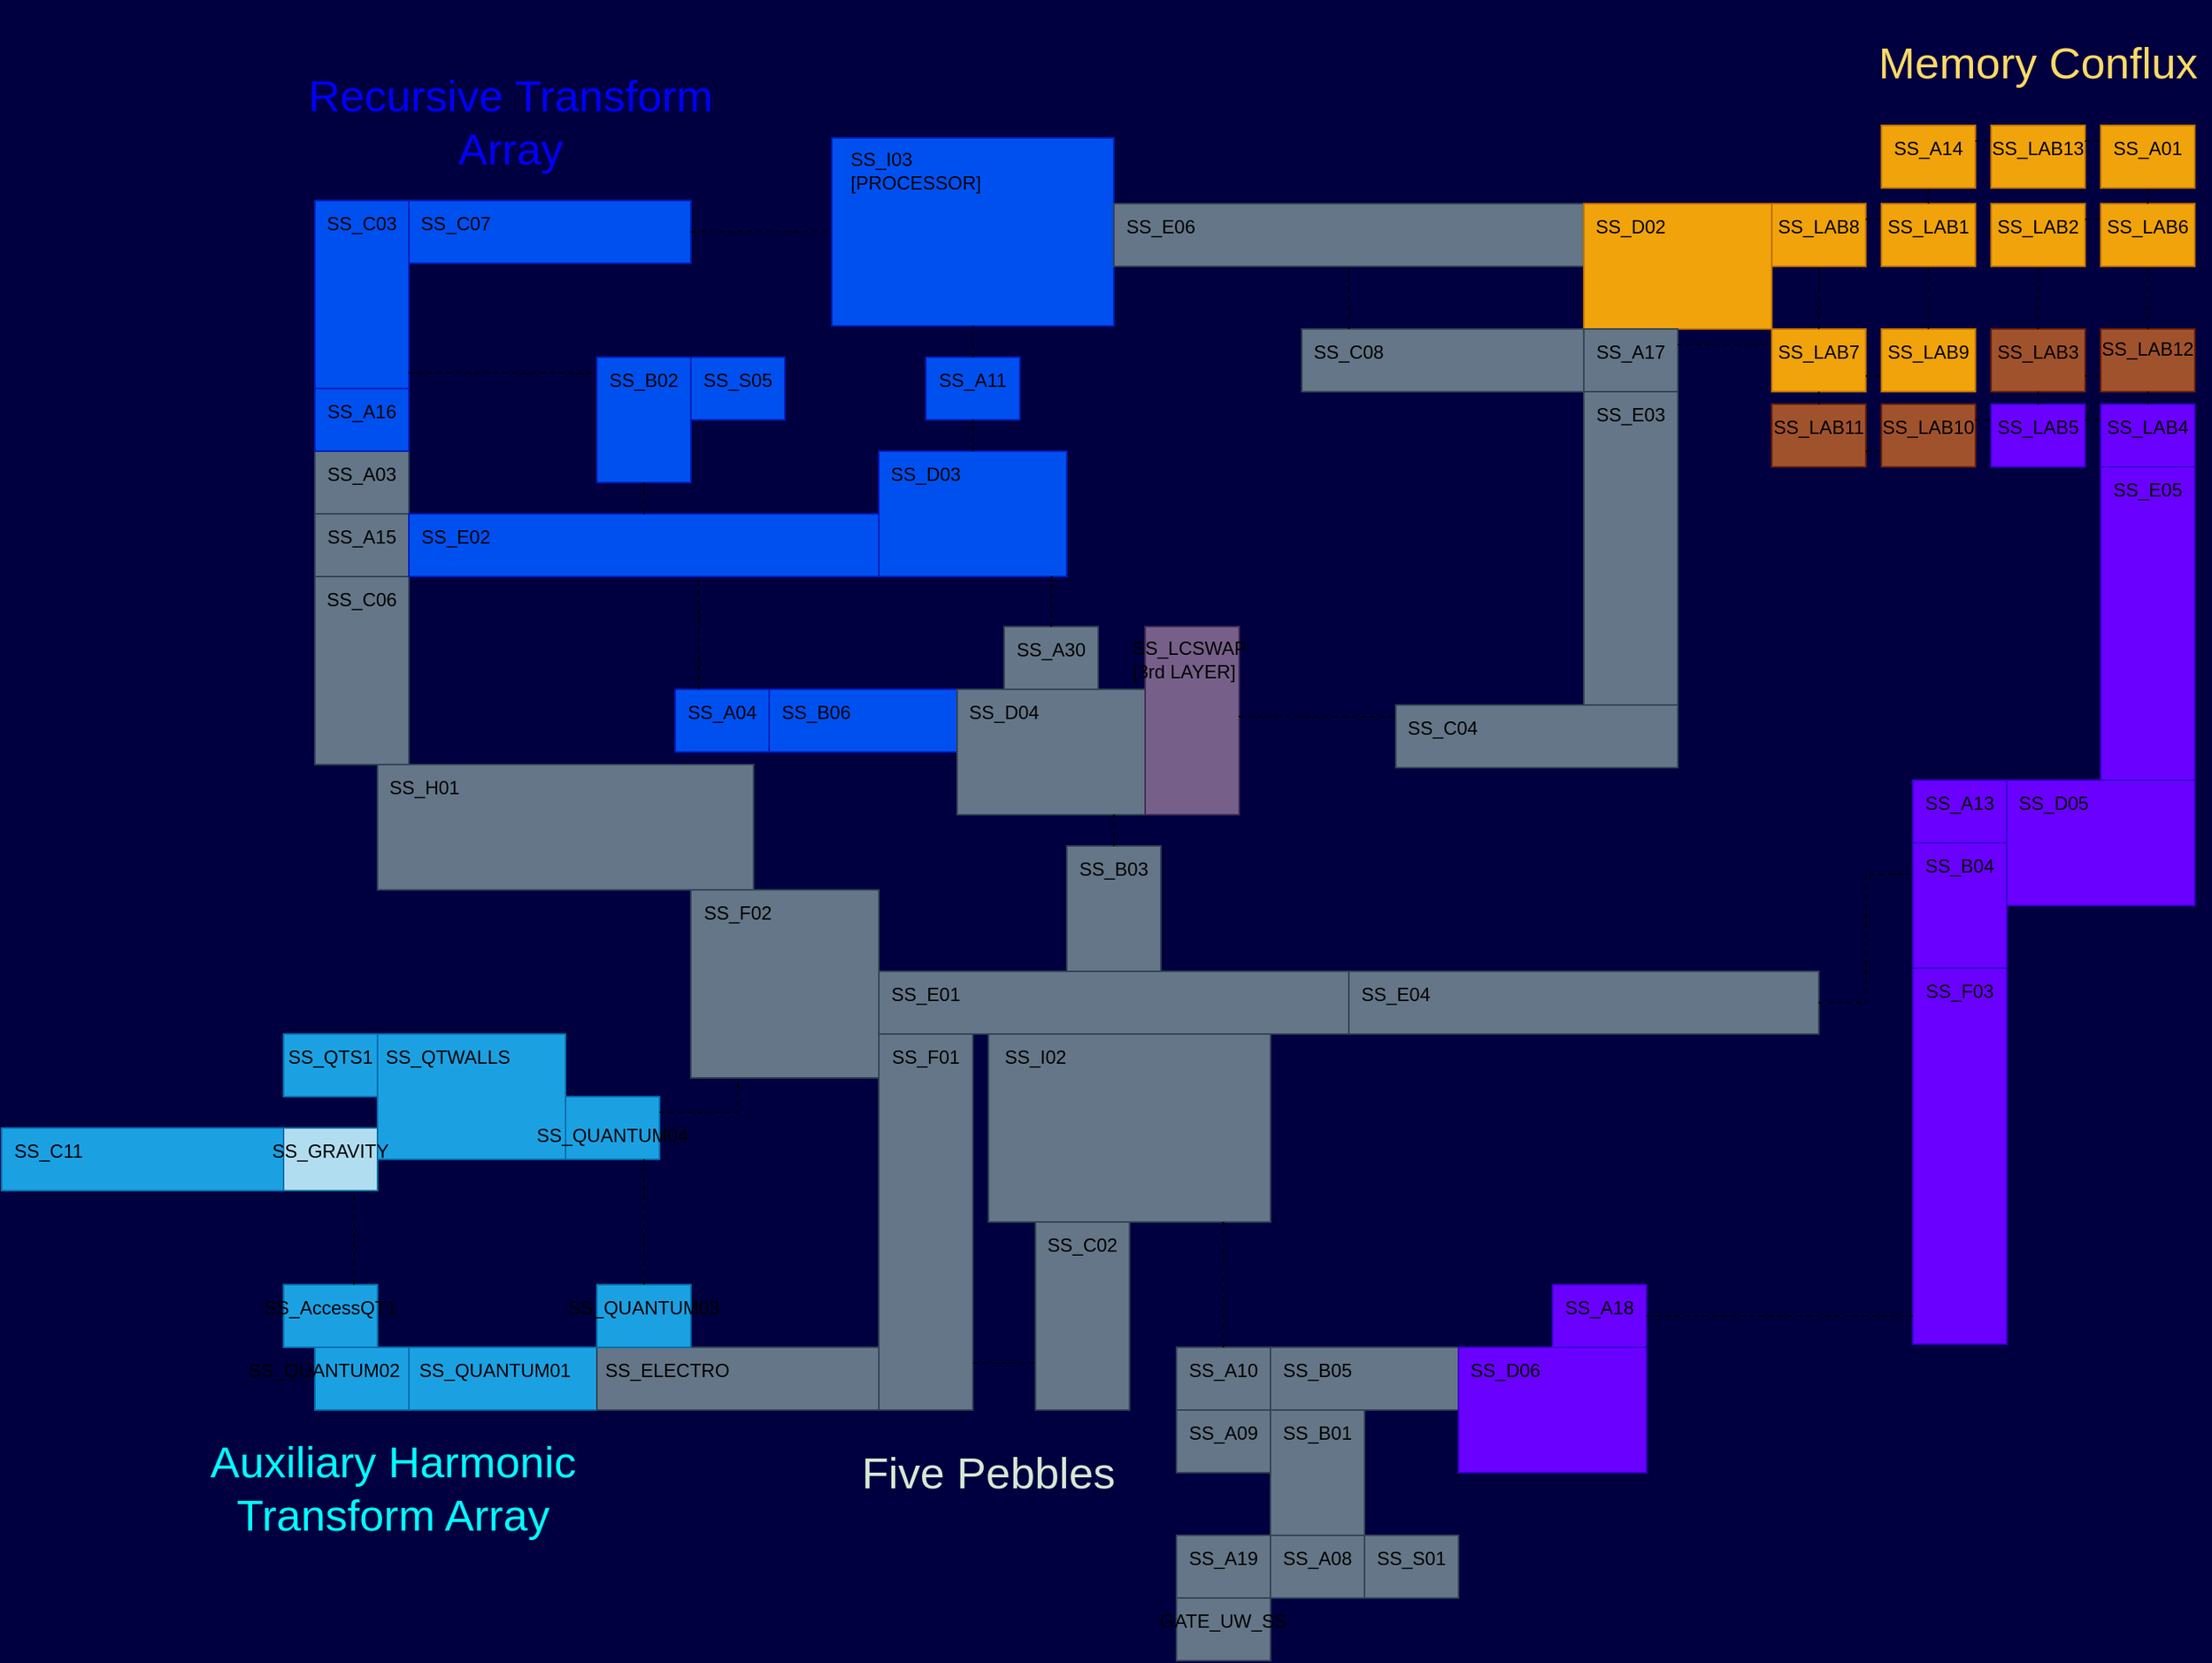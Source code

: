 <mxfile version="26.0.4">
  <diagram name="Страница — 1" id="3M3ESufeuRqmu4YOd5__">
    <mxGraphModel dx="314" dy="181" grid="1" gridSize="10" guides="1" tooltips="1" connect="1" arrows="1" fold="1" page="1" pageScale="1" pageWidth="2000" pageHeight="1600" background="light-dark(#000040,#4D4D4D)" math="0" shadow="0">
      <root>
        <mxCell id="0" />
        <mxCell id="1" parent="0" />
        <mxCell id="EV22Qf04kmHdscp03_Uk-1" value="" style="rounded=0;whiteSpace=wrap;html=1;fillColor=#b1ddf0;strokeColor=#10739e;shadow=0;glass=0;align=left;" parent="1" vertex="1">
          <mxGeometry x="280" y="880" width="60" height="40" as="geometry" />
        </mxCell>
        <mxCell id="EV22Qf04kmHdscp03_Uk-2" value="" style="rounded=0;whiteSpace=wrap;html=1;fillColor=#1ba1e2;strokeColor=#006EAF;align=center;labelPosition=center;verticalLabelPosition=middle;verticalAlign=middle;" parent="1" vertex="1">
          <mxGeometry x="280" y="980" width="60" height="40" as="geometry" />
        </mxCell>
        <mxCell id="EV22Qf04kmHdscp03_Uk-3" value="" style="rounded=0;whiteSpace=wrap;html=1;fillColor=#1ba1e2;fontColor=#ffffff;strokeColor=#006EAF;align=left;" parent="1" vertex="1">
          <mxGeometry x="300" y="1020" width="60" height="40" as="geometry" />
        </mxCell>
        <mxCell id="EV22Qf04kmHdscp03_Uk-4" value="" style="rounded=0;whiteSpace=wrap;html=1;fillColor=#1ba1e2;fontColor=#ffffff;strokeColor=#006EAF;" parent="1" vertex="1">
          <mxGeometry x="360" y="1020" width="120" height="40" as="geometry" />
        </mxCell>
        <mxCell id="EV22Qf04kmHdscp03_Uk-5" value="SS_QUANTUM01" style="text;html=1;align=center;verticalAlign=middle;whiteSpace=wrap;rounded=0;" parent="1" vertex="1">
          <mxGeometry x="360" y="1020" width="110" height="30" as="geometry" />
        </mxCell>
        <mxCell id="EV22Qf04kmHdscp03_Uk-6" value="SS_QUANTUM02" style="text;html=1;align=center;verticalAlign=middle;whiteSpace=wrap;rounded=0;" parent="1" vertex="1">
          <mxGeometry x="252" y="1020" width="108" height="30" as="geometry" />
        </mxCell>
        <mxCell id="EV22Qf04kmHdscp03_Uk-8" value="SS_AccessQT1" style="text;html=1;align=center;verticalAlign=middle;whiteSpace=wrap;rounded=0;" parent="1" vertex="1">
          <mxGeometry x="265" y="980" width="90" height="30" as="geometry" />
        </mxCell>
        <mxCell id="EV22Qf04kmHdscp03_Uk-12" value="" style="rounded=0;whiteSpace=wrap;html=1;fillColor=#647687;fontColor=#ffffff;strokeColor=#314354;" parent="1" vertex="1">
          <mxGeometry x="480" y="1020" width="180" height="40" as="geometry" />
        </mxCell>
        <mxCell id="EV22Qf04kmHdscp03_Uk-13" value="SS_ELECTRO" style="text;html=1;align=center;verticalAlign=middle;whiteSpace=wrap;rounded=0;" parent="1" vertex="1">
          <mxGeometry x="480" y="1020" width="90" height="30" as="geometry" />
        </mxCell>
        <mxCell id="EV22Qf04kmHdscp03_Uk-20" value="" style="rounded=0;whiteSpace=wrap;html=1;fillColor=#1ba1e2;fontColor=#ffffff;strokeColor=#006EAF;" parent="1" vertex="1">
          <mxGeometry x="480" y="980" width="60" height="40" as="geometry" />
        </mxCell>
        <mxCell id="EV22Qf04kmHdscp03_Uk-22" value="" style="rounded=0;whiteSpace=wrap;html=1;fillColor=#1ba1e2;fontColor=#ffffff;strokeColor=#006EAF;" parent="1" vertex="1">
          <mxGeometry x="460" y="860" width="60" height="40" as="geometry" />
        </mxCell>
        <mxCell id="EV22Qf04kmHdscp03_Uk-23" value="" style="endArrow=none;dashed=1;html=1;rounded=0;exitX=0.5;exitY=0;exitDx=0;exitDy=0;entryX=0.835;entryY=1.004;entryDx=0;entryDy=0;entryPerimeter=0;" parent="1" source="EV22Qf04kmHdscp03_Uk-20" target="EV22Qf04kmHdscp03_Uk-22" edge="1">
          <mxGeometry width="50" height="50" relative="1" as="geometry">
            <mxPoint x="479.8" y="960" as="sourcePoint" />
            <mxPoint x="480" y="910" as="targetPoint" />
          </mxGeometry>
        </mxCell>
        <mxCell id="EV22Qf04kmHdscp03_Uk-24" value="SS_QUANTUM03" style="text;html=1;align=center;verticalAlign=middle;whiteSpace=wrap;rounded=0;" parent="1" vertex="1">
          <mxGeometry x="460" y="980" width="100" height="30" as="geometry" />
        </mxCell>
        <mxCell id="EV22Qf04kmHdscp03_Uk-26" value="" style="rounded=0;whiteSpace=wrap;html=1;fillColor=#1ba1e2;fontColor=#ffffff;strokeColor=#006EAF;" parent="1" vertex="1">
          <mxGeometry x="340" y="820" width="120" height="80" as="geometry" />
        </mxCell>
        <mxCell id="EV22Qf04kmHdscp03_Uk-27" value="" style="endArrow=none;dashed=1;html=1;rounded=0;exitX=0.75;exitY=0;exitDx=0;exitDy=0;entryX=0.75;entryY=1;entryDx=0;entryDy=0;" parent="1" source="EV22Qf04kmHdscp03_Uk-2" target="EV22Qf04kmHdscp03_Uk-1" edge="1">
          <mxGeometry width="50" height="50" relative="1" as="geometry">
            <mxPoint x="310" y="960" as="sourcePoint" />
            <mxPoint x="320" y="930" as="targetPoint" />
          </mxGeometry>
        </mxCell>
        <mxCell id="z1Mb6BsvbJnrmBQsFEYu-2" value="SS_QTWALLS" style="text;html=1;align=center;verticalAlign=middle;whiteSpace=wrap;rounded=0;" parent="1" vertex="1">
          <mxGeometry x="340" y="820" width="90" height="30" as="geometry" />
        </mxCell>
        <mxCell id="z1Mb6BsvbJnrmBQsFEYu-6" value="" style="rounded=0;whiteSpace=wrap;html=1;fillColor=#647687;fontColor=#ffffff;strokeColor=#314354;" parent="1" vertex="1">
          <mxGeometry x="540" y="728" width="120" height="120" as="geometry" />
        </mxCell>
        <mxCell id="z1Mb6BsvbJnrmBQsFEYu-7" value="" style="endArrow=none;dashed=1;html=1;rounded=0;exitX=1;exitY=0.25;exitDx=0;exitDy=0;entryX=0.25;entryY=1;entryDx=0;entryDy=0;" parent="1" source="EV22Qf04kmHdscp03_Uk-22" target="z1Mb6BsvbJnrmBQsFEYu-6" edge="1">
          <mxGeometry width="50" height="50" relative="1" as="geometry">
            <mxPoint x="520" y="890" as="sourcePoint" />
            <mxPoint x="570" y="840" as="targetPoint" />
            <Array as="points">
              <mxPoint x="570" y="870" />
            </Array>
          </mxGeometry>
        </mxCell>
        <mxCell id="z1Mb6BsvbJnrmBQsFEYu-8" value="SS_F02" style="text;html=1;align=center;verticalAlign=middle;whiteSpace=wrap;rounded=0;" parent="1" vertex="1">
          <mxGeometry x="540" y="728" width="60" height="30" as="geometry" />
        </mxCell>
        <mxCell id="z1Mb6BsvbJnrmBQsFEYu-9" value="" style="rounded=0;whiteSpace=wrap;html=1;fillColor=#647687;fontColor=#ffffff;strokeColor=#314354;" parent="1" vertex="1">
          <mxGeometry x="660" y="820" width="60" height="240" as="geometry" />
        </mxCell>
        <mxCell id="z1Mb6BsvbJnrmBQsFEYu-12" value="SS_F01" style="text;html=1;align=center;verticalAlign=middle;whiteSpace=wrap;rounded=0;" parent="1" vertex="1">
          <mxGeometry x="660" y="820" width="60" height="30" as="geometry" />
        </mxCell>
        <mxCell id="z1Mb6BsvbJnrmBQsFEYu-13" value="" style="rounded=0;whiteSpace=wrap;html=1;fillColor=#647687;fontColor=#ffffff;strokeColor=#314354;" parent="1" vertex="1">
          <mxGeometry x="340" y="648" width="240" height="80" as="geometry" />
        </mxCell>
        <mxCell id="z1Mb6BsvbJnrmBQsFEYu-14" value="SS_H01" style="text;html=1;align=center;verticalAlign=middle;whiteSpace=wrap;rounded=0;" parent="1" vertex="1">
          <mxGeometry x="340" y="648" width="60" height="30" as="geometry" />
        </mxCell>
        <mxCell id="z1Mb6BsvbJnrmBQsFEYu-16" value="" style="rounded=0;whiteSpace=wrap;html=1;fillColor=#647687;fontColor=#ffffff;strokeColor=#314354;" parent="1" vertex="1">
          <mxGeometry x="300" y="528" width="60" height="120" as="geometry" />
        </mxCell>
        <mxCell id="z1Mb6BsvbJnrmBQsFEYu-17" value="SS_C06" style="text;html=1;align=center;verticalAlign=middle;whiteSpace=wrap;rounded=0;" parent="1" vertex="1">
          <mxGeometry x="300" y="528" width="60" height="30" as="geometry" />
        </mxCell>
        <mxCell id="z1Mb6BsvbJnrmBQsFEYu-19" value="" style="rounded=0;whiteSpace=wrap;html=1;fillColor=#647687;fontColor=#ffffff;strokeColor=#314354;" parent="1" vertex="1">
          <mxGeometry x="300" y="488" width="60" height="40" as="geometry" />
        </mxCell>
        <mxCell id="z1Mb6BsvbJnrmBQsFEYu-20" value="SS_A15" style="text;html=1;align=center;verticalAlign=middle;whiteSpace=wrap;rounded=0;" parent="1" vertex="1">
          <mxGeometry x="300" y="488" width="60" height="30" as="geometry" />
        </mxCell>
        <mxCell id="z1Mb6BsvbJnrmBQsFEYu-22" value="" style="rounded=0;whiteSpace=wrap;html=1;fillColor=#647687;fontColor=#ffffff;strokeColor=#314354;" parent="1" vertex="1">
          <mxGeometry x="300" y="448" width="60" height="40" as="geometry" />
        </mxCell>
        <mxCell id="z1Mb6BsvbJnrmBQsFEYu-23" value="SS_A03" style="text;html=1;align=center;verticalAlign=middle;whiteSpace=wrap;rounded=0;" parent="1" vertex="1">
          <mxGeometry x="300" y="448" width="60" height="30" as="geometry" />
        </mxCell>
        <mxCell id="z1Mb6BsvbJnrmBQsFEYu-25" value="" style="rounded=0;whiteSpace=wrap;html=1;fillColor=#0050ef;fontColor=#ffffff;strokeColor=#001DBC;" parent="1" vertex="1">
          <mxGeometry x="300" y="408" width="60" height="40" as="geometry" />
        </mxCell>
        <mxCell id="z1Mb6BsvbJnrmBQsFEYu-27" value="SS_A16" style="text;html=1;align=center;verticalAlign=middle;whiteSpace=wrap;rounded=0;" parent="1" vertex="1">
          <mxGeometry x="300" y="408" width="60" height="30" as="geometry" />
        </mxCell>
        <mxCell id="z1Mb6BsvbJnrmBQsFEYu-28" value="" style="rounded=0;whiteSpace=wrap;html=1;fillColor=#0050ef;fontColor=#ffffff;strokeColor=#001DBC;" parent="1" vertex="1">
          <mxGeometry x="300" y="288" width="60" height="120" as="geometry" />
        </mxCell>
        <mxCell id="z1Mb6BsvbJnrmBQsFEYu-29" value="SS_C03" style="text;html=1;align=center;verticalAlign=middle;whiteSpace=wrap;rounded=0;" parent="1" vertex="1">
          <mxGeometry x="300" y="288" width="60" height="30" as="geometry" />
        </mxCell>
        <mxCell id="z1Mb6BsvbJnrmBQsFEYu-31" value="" style="rounded=0;whiteSpace=wrap;html=1;fillColor=#0050ef;fontColor=#ffffff;strokeColor=#001DBC;" parent="1" vertex="1">
          <mxGeometry x="360" y="288" width="180" height="40" as="geometry" />
        </mxCell>
        <mxCell id="z1Mb6BsvbJnrmBQsFEYu-32" value="SS_C07" style="text;html=1;align=center;verticalAlign=middle;whiteSpace=wrap;rounded=0;" parent="1" vertex="1">
          <mxGeometry x="360" y="288" width="60" height="30" as="geometry" />
        </mxCell>
        <mxCell id="z1Mb6BsvbJnrmBQsFEYu-34" value="" style="rounded=0;whiteSpace=wrap;html=1;fillColor=#0050ef;fontColor=#ffffff;strokeColor=#001DBC;" parent="1" vertex="1">
          <mxGeometry x="360" y="488" width="300" height="40" as="geometry" />
        </mxCell>
        <mxCell id="z1Mb6BsvbJnrmBQsFEYu-36" value="SS_E02" style="text;html=1;align=center;verticalAlign=middle;whiteSpace=wrap;rounded=0;" parent="1" vertex="1">
          <mxGeometry x="360" y="488" width="60" height="30" as="geometry" />
        </mxCell>
        <mxCell id="z1Mb6BsvbJnrmBQsFEYu-38" value="" style="rounded=0;whiteSpace=wrap;html=1;fillColor=#0050ef;fontColor=#ffffff;strokeColor=#001DBC;" parent="1" vertex="1">
          <mxGeometry x="480" y="388" width="60" height="80" as="geometry" />
        </mxCell>
        <mxCell id="z1Mb6BsvbJnrmBQsFEYu-39" value="SS_B02" style="text;html=1;align=center;verticalAlign=middle;whiteSpace=wrap;rounded=0;" parent="1" vertex="1">
          <mxGeometry x="480" y="388" width="60" height="30" as="geometry" />
        </mxCell>
        <mxCell id="z1Mb6BsvbJnrmBQsFEYu-40" value="" style="endArrow=none;dashed=1;html=1;rounded=0;exitX=0.5;exitY=0;exitDx=0;exitDy=0;entryX=0.5;entryY=1;entryDx=0;entryDy=0;" parent="1" source="z1Mb6BsvbJnrmBQsFEYu-34" target="z1Mb6BsvbJnrmBQsFEYu-38" edge="1">
          <mxGeometry width="50" height="50" relative="1" as="geometry">
            <mxPoint x="545" y="400" as="sourcePoint" />
            <mxPoint x="595" y="350" as="targetPoint" />
          </mxGeometry>
        </mxCell>
        <mxCell id="z1Mb6BsvbJnrmBQsFEYu-41" value="" style="endArrow=none;dashed=1;html=1;rounded=0;exitX=1;exitY=0.917;exitDx=0;exitDy=0;exitPerimeter=0;entryX=0;entryY=0.125;entryDx=0;entryDy=0;entryPerimeter=0;" parent="1" source="z1Mb6BsvbJnrmBQsFEYu-28" target="z1Mb6BsvbJnrmBQsFEYu-38" edge="1">
          <mxGeometry width="50" height="50" relative="1" as="geometry">
            <mxPoint x="400" y="400" as="sourcePoint" />
            <mxPoint x="450" y="320" as="targetPoint" />
          </mxGeometry>
        </mxCell>
        <mxCell id="z1Mb6BsvbJnrmBQsFEYu-42" value="" style="rounded=0;whiteSpace=wrap;html=1;fillColor=#0050ef;fontColor=#ffffff;strokeColor=#001DBC;" parent="1" vertex="1">
          <mxGeometry x="540" y="388" width="60" height="40" as="geometry" />
        </mxCell>
        <mxCell id="z1Mb6BsvbJnrmBQsFEYu-44" value="SS_S05" style="text;html=1;align=center;verticalAlign=middle;whiteSpace=wrap;rounded=0;" parent="1" vertex="1">
          <mxGeometry x="540" y="388" width="60" height="30" as="geometry" />
        </mxCell>
        <mxCell id="z1Mb6BsvbJnrmBQsFEYu-45" value="" style="rounded=0;whiteSpace=wrap;html=1;fillColor=#0050ef;fontColor=#ffffff;strokeColor=#001DBC;" parent="1" vertex="1">
          <mxGeometry x="630" y="248" width="180" height="120" as="geometry" />
        </mxCell>
        <mxCell id="z1Mb6BsvbJnrmBQsFEYu-46" value="SS_I03&lt;div&gt;[PROCESSOR&lt;span style=&quot;background-color: transparent; color: light-dark(rgb(0, 0, 0), rgb(255, 255, 255));&quot;&gt;]&lt;/span&gt;&lt;/div&gt;" style="text;html=1;align=left;verticalAlign=middle;whiteSpace=wrap;rounded=0;" parent="1" vertex="1">
          <mxGeometry x="640" y="248" width="100" height="42" as="geometry" />
        </mxCell>
        <mxCell id="z1Mb6BsvbJnrmBQsFEYu-47" value="" style="endArrow=none;dashed=1;html=1;rounded=0;entryX=0;entryY=0.5;entryDx=0;entryDy=0;exitX=1;exitY=0.5;exitDx=0;exitDy=0;" parent="1" source="z1Mb6BsvbJnrmBQsFEYu-31" target="z1Mb6BsvbJnrmBQsFEYu-45" edge="1">
          <mxGeometry width="50" height="50" relative="1" as="geometry">
            <mxPoint x="575" y="190" as="sourcePoint" />
            <mxPoint x="625" y="140" as="targetPoint" />
          </mxGeometry>
        </mxCell>
        <mxCell id="z1Mb6BsvbJnrmBQsFEYu-48" value="" style="rounded=0;whiteSpace=wrap;html=1;fillColor=#0050ef;fontColor=#ffffff;strokeColor=#001DBC;" parent="1" vertex="1">
          <mxGeometry x="660" y="448" width="120" height="80" as="geometry" />
        </mxCell>
        <mxCell id="z1Mb6BsvbJnrmBQsFEYu-50" value="SS_D03" style="text;html=1;align=center;verticalAlign=middle;whiteSpace=wrap;rounded=0;" parent="1" vertex="1">
          <mxGeometry x="660" y="448" width="60" height="30" as="geometry" />
        </mxCell>
        <mxCell id="z1Mb6BsvbJnrmBQsFEYu-51" value="" style="rounded=0;whiteSpace=wrap;html=1;fillColor=#0050ef;fontColor=#ffffff;strokeColor=#001DBC;" parent="1" vertex="1">
          <mxGeometry x="690" y="388" width="60" height="40" as="geometry" />
        </mxCell>
        <mxCell id="z1Mb6BsvbJnrmBQsFEYu-52" value="" style="endArrow=none;dashed=1;html=1;rounded=0;exitX=0.5;exitY=0;exitDx=0;exitDy=0;entryX=0.5;entryY=1;entryDx=0;entryDy=0;" parent="1" source="z1Mb6BsvbJnrmBQsFEYu-48" target="z1Mb6BsvbJnrmBQsFEYu-51" edge="1">
          <mxGeometry width="50" height="50" relative="1" as="geometry">
            <mxPoint x="820" y="420" as="sourcePoint" />
            <mxPoint x="870" y="370" as="targetPoint" />
          </mxGeometry>
        </mxCell>
        <mxCell id="z1Mb6BsvbJnrmBQsFEYu-53" value="" style="endArrow=none;dashed=1;html=1;rounded=0;exitX=0.5;exitY=0;exitDx=0;exitDy=0;entryX=0.5;entryY=1;entryDx=0;entryDy=0;" parent="1" source="z1Mb6BsvbJnrmBQsFEYu-51" target="z1Mb6BsvbJnrmBQsFEYu-45" edge="1">
          <mxGeometry width="50" height="50" relative="1" as="geometry">
            <mxPoint x="790" y="370" as="sourcePoint" />
            <mxPoint x="840" y="320" as="targetPoint" />
          </mxGeometry>
        </mxCell>
        <mxCell id="z1Mb6BsvbJnrmBQsFEYu-54" value="SS_A11" style="text;html=1;align=center;verticalAlign=middle;whiteSpace=wrap;rounded=0;" parent="1" vertex="1">
          <mxGeometry x="690" y="388" width="60" height="30" as="geometry" />
        </mxCell>
        <mxCell id="z1Mb6BsvbJnrmBQsFEYu-55" value="" style="rounded=0;whiteSpace=wrap;html=1;fillColor=#0050ef;fontColor=#ffffff;strokeColor=#001DBC;" parent="1" vertex="1">
          <mxGeometry x="530" y="600" width="60" height="40" as="geometry" />
        </mxCell>
        <mxCell id="z1Mb6BsvbJnrmBQsFEYu-56" value="" style="endArrow=none;dashed=1;html=1;rounded=0;exitX=0.25;exitY=0;exitDx=0;exitDy=0;entryX=0.616;entryY=1;entryDx=0;entryDy=0;entryPerimeter=0;" parent="1" source="z1Mb6BsvbJnrmBQsFEYu-55" target="z1Mb6BsvbJnrmBQsFEYu-34" edge="1">
          <mxGeometry width="50" height="50" relative="1" as="geometry">
            <mxPoint x="490" y="560" as="sourcePoint" />
            <mxPoint x="490" y="510" as="targetPoint" />
          </mxGeometry>
        </mxCell>
        <mxCell id="z1Mb6BsvbJnrmBQsFEYu-57" value="SS_A04" style="text;html=1;align=center;verticalAlign=middle;whiteSpace=wrap;rounded=0;" parent="1" vertex="1">
          <mxGeometry x="530" y="600" width="60" height="30" as="geometry" />
        </mxCell>
        <mxCell id="z1Mb6BsvbJnrmBQsFEYu-58" value="" style="rounded=0;whiteSpace=wrap;html=1;fillColor=#0050ef;fontColor=#ffffff;strokeColor=#001DBC;" parent="1" vertex="1">
          <mxGeometry x="590" y="600" width="120" height="40" as="geometry" />
        </mxCell>
        <mxCell id="z1Mb6BsvbJnrmBQsFEYu-60" value="" style="rounded=0;whiteSpace=wrap;html=1;fillColor=#647687;fontColor=#ffffff;strokeColor=#314354;" parent="1" vertex="1">
          <mxGeometry x="710" y="600" width="120" height="80" as="geometry" />
        </mxCell>
        <mxCell id="z1Mb6BsvbJnrmBQsFEYu-62" value="SS_B06" style="text;html=1;align=center;verticalAlign=middle;whiteSpace=wrap;rounded=0;" parent="1" vertex="1">
          <mxGeometry x="590" y="600" width="60" height="30" as="geometry" />
        </mxCell>
        <mxCell id="z1Mb6BsvbJnrmBQsFEYu-63" value="SS_D04" style="text;html=1;align=center;verticalAlign=middle;whiteSpace=wrap;rounded=0;" parent="1" vertex="1">
          <mxGeometry x="710" y="600" width="60" height="30" as="geometry" />
        </mxCell>
        <mxCell id="z1Mb6BsvbJnrmBQsFEYu-65" value="" style="rounded=0;whiteSpace=wrap;html=1;fillColor=#647687;fontColor=#ffffff;strokeColor=#314354;" parent="1" vertex="1">
          <mxGeometry x="660" y="780" width="300" height="40" as="geometry" />
        </mxCell>
        <mxCell id="z1Mb6BsvbJnrmBQsFEYu-67" value="SS_E01" style="text;html=1;align=center;verticalAlign=middle;whiteSpace=wrap;rounded=0;" parent="1" vertex="1">
          <mxGeometry x="660" y="780" width="60" height="30" as="geometry" />
        </mxCell>
        <mxCell id="z1Mb6BsvbJnrmBQsFEYu-69" value="" style="rounded=0;whiteSpace=wrap;html=1;fillColor=#647687;fontColor=#ffffff;strokeColor=#314354;" parent="1" vertex="1">
          <mxGeometry x="780" y="700" width="60" height="80" as="geometry" />
        </mxCell>
        <mxCell id="z1Mb6BsvbJnrmBQsFEYu-71" value="" style="endArrow=none;dashed=1;html=1;rounded=0;exitX=0.5;exitY=0;exitDx=0;exitDy=0;entryX=0.833;entryY=1;entryDx=0;entryDy=0;entryPerimeter=0;" parent="1" source="z1Mb6BsvbJnrmBQsFEYu-69" target="z1Mb6BsvbJnrmBQsFEYu-60" edge="1">
          <mxGeometry width="50" height="50" relative="1" as="geometry">
            <mxPoint x="715" y="670" as="sourcePoint" />
            <mxPoint x="765" y="620" as="targetPoint" />
          </mxGeometry>
        </mxCell>
        <mxCell id="z1Mb6BsvbJnrmBQsFEYu-72" value="SS_B03" style="text;html=1;align=center;verticalAlign=middle;whiteSpace=wrap;rounded=0;" parent="1" vertex="1">
          <mxGeometry x="780" y="700" width="60" height="30" as="geometry" />
        </mxCell>
        <mxCell id="z1Mb6BsvbJnrmBQsFEYu-73" value="" style="rounded=0;whiteSpace=wrap;html=1;fillColor=#647687;fontColor=#ffffff;strokeColor=#314354;" parent="1" vertex="1">
          <mxGeometry x="730" y="820" width="180" height="120" as="geometry" />
        </mxCell>
        <mxCell id="z1Mb6BsvbJnrmBQsFEYu-75" value="SS_I02" style="text;html=1;align=center;verticalAlign=middle;whiteSpace=wrap;rounded=0;" parent="1" vertex="1">
          <mxGeometry x="730" y="820" width="60" height="30" as="geometry" />
        </mxCell>
        <mxCell id="RJVUF0rBVfINo5k7zGKb-1" value="" style="rounded=0;whiteSpace=wrap;html=1;fillColor=#1ba1e2;fontColor=#ffffff;strokeColor=#006EAF;" parent="1" vertex="1">
          <mxGeometry x="280" y="820" width="60" height="40" as="geometry" />
        </mxCell>
        <mxCell id="RJVUF0rBVfINo5k7zGKb-3" value="SS_QTS1" style="text;html=1;align=center;verticalAlign=middle;whiteSpace=wrap;rounded=0;" parent="1" vertex="1">
          <mxGeometry x="280" y="820" width="60" height="30" as="geometry" />
        </mxCell>
        <mxCell id="RJVUF0rBVfINo5k7zGKb-4" value="&lt;font style=&quot;font-size: 28px; color: rgb(213, 232, 212);&quot;&gt;Five Pebbles&lt;/font&gt;" style="text;html=1;align=center;verticalAlign=middle;whiteSpace=wrap;rounded=0;fontSize=20;" parent="1" vertex="1">
          <mxGeometry x="625" y="1060" width="210" height="80" as="geometry" />
        </mxCell>
        <mxCell id="RJVUF0rBVfINo5k7zGKb-5" value="&lt;font style=&quot;color: rgb(0, 255, 255);&quot;&gt;Auxiliary Harmonic&lt;/font&gt;&lt;div&gt;&lt;font style=&quot;color: rgb(0, 255, 255);&quot;&gt;Transform Array&lt;/font&gt;&lt;/div&gt;" style="text;html=1;align=center;verticalAlign=middle;whiteSpace=wrap;rounded=0;fontSize=28;" parent="1" vertex="1">
          <mxGeometry x="220" y="1060" width="260" height="100" as="geometry" />
        </mxCell>
        <mxCell id="RJVUF0rBVfINo5k7zGKb-6" value="&lt;font style=&quot;color: rgb(0, 0, 255);&quot;&gt;Recursive Transform&lt;/font&gt;&lt;div&gt;&lt;font style=&quot;color: rgb(0, 0, 255);&quot;&gt;Array&lt;/font&gt;&lt;/div&gt;" style="text;html=1;align=center;verticalAlign=middle;whiteSpace=wrap;rounded=0;fontSize=28;" parent="1" vertex="1">
          <mxGeometry x="290" y="188" width="270" height="100" as="geometry" />
        </mxCell>
        <mxCell id="CPFsFiLX7tgxZ9MRu_9i-1" value="" style="rounded=0;whiteSpace=wrap;html=1;fillColor=#1ba1e2;fontColor=#ffffff;strokeColor=#006EAF;" vertex="1" parent="1">
          <mxGeometry x="100" y="880" width="180" height="40" as="geometry" />
        </mxCell>
        <mxCell id="CPFsFiLX7tgxZ9MRu_9i-3" value="SS_C11" style="text;html=1;align=center;verticalAlign=middle;whiteSpace=wrap;rounded=0;" vertex="1" parent="1">
          <mxGeometry x="100" y="880" width="60" height="30" as="geometry" />
        </mxCell>
        <mxCell id="CPFsFiLX7tgxZ9MRu_9i-4" value="" style="rounded=0;whiteSpace=wrap;html=1;fillColor=#647687;fontColor=#ffffff;strokeColor=#314354;" vertex="1" parent="1">
          <mxGeometry x="740" y="560" width="60" height="40" as="geometry" />
        </mxCell>
        <mxCell id="CPFsFiLX7tgxZ9MRu_9i-5" value="SS_A30" style="text;html=1;align=center;verticalAlign=middle;whiteSpace=wrap;rounded=0;" vertex="1" parent="1">
          <mxGeometry x="740" y="560" width="60" height="30" as="geometry" />
        </mxCell>
        <mxCell id="CPFsFiLX7tgxZ9MRu_9i-8" value="" style="rounded=0;whiteSpace=wrap;html=1;fillColor=#647687;fontColor=#ffffff;strokeColor=#314354;" vertex="1" parent="1">
          <mxGeometry x="760" y="940" width="60" height="120" as="geometry" />
        </mxCell>
        <mxCell id="CPFsFiLX7tgxZ9MRu_9i-9" value="SS_C02" style="text;html=1;align=center;verticalAlign=middle;whiteSpace=wrap;rounded=0;" vertex="1" parent="1">
          <mxGeometry x="760" y="940" width="60" height="30" as="geometry" />
        </mxCell>
        <mxCell id="CPFsFiLX7tgxZ9MRu_9i-11" value="" style="endArrow=none;dashed=1;html=1;rounded=0;entryX=0;entryY=0.75;entryDx=0;entryDy=0;exitX=1.005;exitY=0.875;exitDx=0;exitDy=0;exitPerimeter=0;" edge="1" parent="1" source="z1Mb6BsvbJnrmBQsFEYu-9" target="CPFsFiLX7tgxZ9MRu_9i-8">
          <mxGeometry width="50" height="50" relative="1" as="geometry">
            <mxPoint x="685" y="1120" as="sourcePoint" />
            <mxPoint x="735" y="1070" as="targetPoint" />
          </mxGeometry>
        </mxCell>
        <mxCell id="CPFsFiLX7tgxZ9MRu_9i-12" value="" style="rounded=0;whiteSpace=wrap;html=1;fillColor=#647687;fontColor=#ffffff;strokeColor=#314354;" vertex="1" parent="1">
          <mxGeometry x="850" y="1020" width="60" height="40" as="geometry" />
        </mxCell>
        <mxCell id="CPFsFiLX7tgxZ9MRu_9i-13" value="SS_A10" style="text;html=1;align=center;verticalAlign=middle;whiteSpace=wrap;rounded=0;" vertex="1" parent="1">
          <mxGeometry x="850" y="1020" width="60" height="30" as="geometry" />
        </mxCell>
        <mxCell id="CPFsFiLX7tgxZ9MRu_9i-14" value="" style="rounded=0;whiteSpace=wrap;html=1;fillColor=#647687;fontColor=#ffffff;strokeColor=#314354;" vertex="1" parent="1">
          <mxGeometry x="850" y="1060" width="60" height="40" as="geometry" />
        </mxCell>
        <mxCell id="CPFsFiLX7tgxZ9MRu_9i-15" value="SS_A09" style="text;html=1;align=center;verticalAlign=middle;whiteSpace=wrap;rounded=0;" vertex="1" parent="1">
          <mxGeometry x="850" y="1060" width="60" height="30" as="geometry" />
        </mxCell>
        <mxCell id="CPFsFiLX7tgxZ9MRu_9i-16" value="" style="rounded=0;whiteSpace=wrap;html=1;fillColor=#647687;fontColor=#ffffff;strokeColor=#314354;" vertex="1" parent="1">
          <mxGeometry x="910" y="1060" width="60" height="80" as="geometry" />
        </mxCell>
        <mxCell id="CPFsFiLX7tgxZ9MRu_9i-17" value="SS_B01" style="text;html=1;align=center;verticalAlign=middle;whiteSpace=wrap;rounded=0;" vertex="1" parent="1">
          <mxGeometry x="910" y="1060" width="60" height="30" as="geometry" />
        </mxCell>
        <mxCell id="CPFsFiLX7tgxZ9MRu_9i-18" value="" style="rounded=0;whiteSpace=wrap;html=1;fillColor=#647687;fontColor=#ffffff;strokeColor=#314354;" vertex="1" parent="1">
          <mxGeometry x="910" y="1140" width="60" height="40" as="geometry" />
        </mxCell>
        <mxCell id="CPFsFiLX7tgxZ9MRu_9i-19" value="SS_A08" style="text;html=1;align=center;verticalAlign=middle;whiteSpace=wrap;rounded=0;" vertex="1" parent="1">
          <mxGeometry x="910" y="1140" width="60" height="30" as="geometry" />
        </mxCell>
        <mxCell id="CPFsFiLX7tgxZ9MRu_9i-20" value="" style="rounded=0;whiteSpace=wrap;html=1;fillColor=#647687;fontColor=#ffffff;strokeColor=#314354;" vertex="1" parent="1">
          <mxGeometry x="970" y="1140" width="60" height="40" as="geometry" />
        </mxCell>
        <mxCell id="CPFsFiLX7tgxZ9MRu_9i-21" value="SS_S01" style="text;html=1;align=center;verticalAlign=middle;whiteSpace=wrap;rounded=0;" vertex="1" parent="1">
          <mxGeometry x="970" y="1140" width="60" height="30" as="geometry" />
        </mxCell>
        <mxCell id="CPFsFiLX7tgxZ9MRu_9i-22" value="" style="rounded=0;whiteSpace=wrap;html=1;fillColor=#647687;fontColor=#ffffff;strokeColor=#314354;" vertex="1" parent="1">
          <mxGeometry x="850" y="1140" width="60" height="40" as="geometry" />
        </mxCell>
        <mxCell id="CPFsFiLX7tgxZ9MRu_9i-23" value="SS_A19" style="text;html=1;align=center;verticalAlign=middle;whiteSpace=wrap;rounded=0;" vertex="1" parent="1">
          <mxGeometry x="850" y="1140" width="60" height="30" as="geometry" />
        </mxCell>
        <mxCell id="CPFsFiLX7tgxZ9MRu_9i-24" value="" style="rounded=0;whiteSpace=wrap;html=1;fillColor=#647687;fontColor=#ffffff;strokeColor=#314354;" vertex="1" parent="1">
          <mxGeometry x="850" y="1180" width="60" height="40" as="geometry" />
        </mxCell>
        <mxCell id="CPFsFiLX7tgxZ9MRu_9i-25" value="GATE_UW_SS" style="text;html=1;align=center;verticalAlign=middle;whiteSpace=wrap;rounded=0;" vertex="1" parent="1">
          <mxGeometry x="835" y="1180" width="90" height="30" as="geometry" />
        </mxCell>
        <mxCell id="EV22Qf04kmHdscp03_Uk-25" value="SS_QUANTUM04" style="text;html=1;align=center;verticalAlign=middle;whiteSpace=wrap;rounded=0;" parent="1" vertex="1">
          <mxGeometry x="435" y="870" width="110" height="30" as="geometry" />
        </mxCell>
        <mxCell id="EV22Qf04kmHdscp03_Uk-10" value="SS_GRAVITY" style="text;html=1;align=center;verticalAlign=middle;whiteSpace=wrap;rounded=0;" parent="1" vertex="1">
          <mxGeometry x="268" y="880" width="84" height="30" as="geometry" />
        </mxCell>
        <mxCell id="CPFsFiLX7tgxZ9MRu_9i-27" value="" style="rounded=0;whiteSpace=wrap;html=1;fillColor=#76608a;strokeColor=#432D57;fontColor=#ffffff;" vertex="1" parent="1">
          <mxGeometry x="830" y="560" width="60" height="120" as="geometry" />
        </mxCell>
        <mxCell id="CPFsFiLX7tgxZ9MRu_9i-28" value="SS_LCSWAP&lt;div&gt;[3rd LAYER]&lt;/div&gt;" style="text;html=1;align=left;verticalAlign=middle;whiteSpace=wrap;rounded=0;" vertex="1" parent="1">
          <mxGeometry x="820" y="560" width="80" height="42" as="geometry" />
        </mxCell>
        <mxCell id="CPFsFiLX7tgxZ9MRu_9i-29" value="" style="rounded=0;whiteSpace=wrap;html=1;fillColor=#647687;fontColor=#ffffff;strokeColor=#314354;" vertex="1" parent="1">
          <mxGeometry x="960" y="780" width="300" height="40" as="geometry" />
        </mxCell>
        <mxCell id="CPFsFiLX7tgxZ9MRu_9i-30" value="SS_E04" style="text;html=1;align=center;verticalAlign=middle;whiteSpace=wrap;rounded=0;" vertex="1" parent="1">
          <mxGeometry x="960" y="780" width="60" height="30" as="geometry" />
        </mxCell>
        <mxCell id="CPFsFiLX7tgxZ9MRu_9i-31" value="" style="rounded=0;whiteSpace=wrap;html=1;fillColor=#647687;fontColor=#ffffff;strokeColor=#314354;" vertex="1" parent="1">
          <mxGeometry x="810" y="290" width="300" height="40" as="geometry" />
        </mxCell>
        <mxCell id="CPFsFiLX7tgxZ9MRu_9i-32" value="SS_E06" style="text;html=1;align=center;verticalAlign=middle;whiteSpace=wrap;rounded=0;" vertex="1" parent="1">
          <mxGeometry x="810" y="290" width="60" height="30" as="geometry" />
        </mxCell>
        <mxCell id="CPFsFiLX7tgxZ9MRu_9i-33" value="" style="rounded=0;whiteSpace=wrap;html=1;fillColor=#f0a30a;fontColor=#000000;strokeColor=#BD7000;" vertex="1" parent="1">
          <mxGeometry x="1110" y="290" width="120" height="80" as="geometry" />
        </mxCell>
        <mxCell id="CPFsFiLX7tgxZ9MRu_9i-34" value="SS_D02" style="text;html=1;align=center;verticalAlign=middle;whiteSpace=wrap;rounded=0;" vertex="1" parent="1">
          <mxGeometry x="1110" y="290" width="60" height="30" as="geometry" />
        </mxCell>
        <mxCell id="CPFsFiLX7tgxZ9MRu_9i-35" value="" style="rounded=0;whiteSpace=wrap;html=1;fillColor=#647687;fontColor=#ffffff;strokeColor=#314354;" vertex="1" parent="1">
          <mxGeometry x="1110" y="370" width="60" height="40" as="geometry" />
        </mxCell>
        <mxCell id="CPFsFiLX7tgxZ9MRu_9i-36" value="SS_A17" style="text;html=1;align=center;verticalAlign=middle;whiteSpace=wrap;rounded=0;" vertex="1" parent="1">
          <mxGeometry x="1110" y="370" width="60" height="30" as="geometry" />
        </mxCell>
        <mxCell id="CPFsFiLX7tgxZ9MRu_9i-37" value="" style="rounded=0;whiteSpace=wrap;html=1;fillColor=#647687;fontColor=#ffffff;strokeColor=#314354;" vertex="1" parent="1">
          <mxGeometry x="990" y="610" width="180" height="40" as="geometry" />
        </mxCell>
        <mxCell id="CPFsFiLX7tgxZ9MRu_9i-38" value="SS_C04" style="text;html=1;align=center;verticalAlign=middle;whiteSpace=wrap;rounded=0;" vertex="1" parent="1">
          <mxGeometry x="990" y="610" width="60" height="30" as="geometry" />
        </mxCell>
        <mxCell id="CPFsFiLX7tgxZ9MRu_9i-39" value="" style="rounded=0;whiteSpace=wrap;html=1;fillColor=#647687;fontColor=#ffffff;strokeColor=#314354;" vertex="1" parent="1">
          <mxGeometry x="930" y="370" width="180" height="40" as="geometry" />
        </mxCell>
        <mxCell id="CPFsFiLX7tgxZ9MRu_9i-40" value="SS_C08" style="text;html=1;align=center;verticalAlign=middle;whiteSpace=wrap;rounded=0;" vertex="1" parent="1">
          <mxGeometry x="930" y="370" width="60" height="30" as="geometry" />
        </mxCell>
        <mxCell id="CPFsFiLX7tgxZ9MRu_9i-41" value="" style="endArrow=none;dashed=1;html=1;rounded=0;entryX=0.5;entryY=1;entryDx=0;entryDy=0;exitX=0.167;exitY=0;exitDx=0;exitDy=0;exitPerimeter=0;" edge="1" parent="1" source="CPFsFiLX7tgxZ9MRu_9i-39" target="CPFsFiLX7tgxZ9MRu_9i-31">
          <mxGeometry width="50" height="50" relative="1" as="geometry">
            <mxPoint x="970" y="390" as="sourcePoint" />
            <mxPoint x="1010" y="343" as="targetPoint" />
          </mxGeometry>
        </mxCell>
        <mxCell id="CPFsFiLX7tgxZ9MRu_9i-42" value="" style="rounded=0;whiteSpace=wrap;html=1;fillColor=#647687;fontColor=#ffffff;strokeColor=#314354;" vertex="1" parent="1">
          <mxGeometry x="1110" y="410" width="60" height="200" as="geometry" />
        </mxCell>
        <mxCell id="CPFsFiLX7tgxZ9MRu_9i-43" value="SS_E03" style="text;html=1;align=center;verticalAlign=middle;whiteSpace=wrap;rounded=0;" vertex="1" parent="1">
          <mxGeometry x="1110" y="410" width="60" height="30" as="geometry" />
        </mxCell>
        <mxCell id="CPFsFiLX7tgxZ9MRu_9i-44" value="" style="endArrow=none;dashed=1;html=1;rounded=0;entryX=0;entryY=0.25;entryDx=0;entryDy=0;exitX=0.996;exitY=0.478;exitDx=0;exitDy=0;exitPerimeter=0;" edge="1" parent="1" source="CPFsFiLX7tgxZ9MRu_9i-27" target="CPFsFiLX7tgxZ9MRu_9i-38">
          <mxGeometry width="50" height="50" relative="1" as="geometry">
            <mxPoint x="915" y="630" as="sourcePoint" />
            <mxPoint x="965" y="580" as="targetPoint" />
          </mxGeometry>
        </mxCell>
        <mxCell id="CPFsFiLX7tgxZ9MRu_9i-45" value="" style="endArrow=none;dashed=1;html=1;rounded=0;exitX=0.5;exitY=0;exitDx=0;exitDy=0;entryX=0.919;entryY=0.996;entryDx=0;entryDy=0;entryPerimeter=0;" edge="1" parent="1" source="CPFsFiLX7tgxZ9MRu_9i-5" target="z1Mb6BsvbJnrmBQsFEYu-48">
          <mxGeometry width="50" height="50" relative="1" as="geometry">
            <mxPoint x="695" y="578" as="sourcePoint" />
            <mxPoint x="780" y="540" as="targetPoint" />
          </mxGeometry>
        </mxCell>
        <mxCell id="CPFsFiLX7tgxZ9MRu_9i-46" value="" style="rounded=0;whiteSpace=wrap;html=1;fillColor=#a0522d;fontColor=#ffffff;strokeColor=#6D1F00;" vertex="1" parent="1">
          <mxGeometry x="1300" y="418" width="60" height="40" as="geometry" />
        </mxCell>
        <mxCell id="CPFsFiLX7tgxZ9MRu_9i-47" value="" style="rounded=0;whiteSpace=wrap;html=1;fillColor=#f0a30a;fontColor=#000000;strokeColor=#BD7000;" vertex="1" parent="1">
          <mxGeometry x="1230" y="370" width="60" height="40" as="geometry" />
        </mxCell>
        <mxCell id="CPFsFiLX7tgxZ9MRu_9i-48" value="" style="rounded=0;whiteSpace=wrap;html=1;fillColor=#f0a30a;fontColor=#000000;strokeColor=#BD7000;" vertex="1" parent="1">
          <mxGeometry x="1230" y="290" width="60" height="40" as="geometry" />
        </mxCell>
        <mxCell id="CPFsFiLX7tgxZ9MRu_9i-49" value="" style="rounded=0;whiteSpace=wrap;html=1;fillColor=#a0522d;fontColor=#ffffff;strokeColor=#6D1F00;" vertex="1" parent="1">
          <mxGeometry x="1230" y="418" width="60" height="40" as="geometry" />
        </mxCell>
        <mxCell id="CPFsFiLX7tgxZ9MRu_9i-50" value="" style="rounded=0;whiteSpace=wrap;html=1;fillColor=#6a00ff;fontColor=#ffffff;strokeColor=#3700CC;" vertex="1" parent="1">
          <mxGeometry x="1370" y="418" width="60" height="40" as="geometry" />
        </mxCell>
        <mxCell id="CPFsFiLX7tgxZ9MRu_9i-51" value="" style="rounded=0;whiteSpace=wrap;html=1;fillColor=#f0a30a;fontColor=#000000;strokeColor=#BD7000;" vertex="1" parent="1">
          <mxGeometry x="1300" y="290" width="60" height="40" as="geometry" />
        </mxCell>
        <mxCell id="CPFsFiLX7tgxZ9MRu_9i-52" value="" style="rounded=0;whiteSpace=wrap;html=1;fillColor=#6a00ff;fontColor=#ffffff;strokeColor=#3700CC;" vertex="1" parent="1">
          <mxGeometry x="1440" y="418" width="60" height="40" as="geometry" />
        </mxCell>
        <mxCell id="CPFsFiLX7tgxZ9MRu_9i-53" value="" style="rounded=0;whiteSpace=wrap;html=1;fillColor=#f0a30a;fontColor=#000000;strokeColor=#BD7000;" vertex="1" parent="1">
          <mxGeometry x="1300" y="370" width="60" height="40" as="geometry" />
        </mxCell>
        <mxCell id="CPFsFiLX7tgxZ9MRu_9i-54" value="" style="rounded=0;whiteSpace=wrap;html=1;fillColor=#f0a30a;fontColor=#000000;strokeColor=#BD7000;" vertex="1" parent="1">
          <mxGeometry x="1370" y="290" width="60" height="40" as="geometry" />
        </mxCell>
        <mxCell id="CPFsFiLX7tgxZ9MRu_9i-55" value="" style="rounded=0;whiteSpace=wrap;html=1;fillColor=#a0522d;fontColor=#ffffff;strokeColor=#6D1F00;" vertex="1" parent="1">
          <mxGeometry x="1370" y="370" width="60" height="40" as="geometry" />
        </mxCell>
        <mxCell id="CPFsFiLX7tgxZ9MRu_9i-56" value="" style="rounded=0;whiteSpace=wrap;html=1;fillColor=#a0522d;fontColor=#ffffff;strokeColor=#6D1F00;" vertex="1" parent="1">
          <mxGeometry x="1440" y="370" width="60" height="40" as="geometry" />
        </mxCell>
        <mxCell id="CPFsFiLX7tgxZ9MRu_9i-57" value="" style="rounded=0;whiteSpace=wrap;html=1;fillColor=#f0a30a;fontColor=#000000;strokeColor=#BD7000;" vertex="1" parent="1">
          <mxGeometry x="1440" y="290" width="60" height="40" as="geometry" />
        </mxCell>
        <mxCell id="CPFsFiLX7tgxZ9MRu_9i-58" value="" style="rounded=0;whiteSpace=wrap;html=1;fillColor=#f0a30a;fontColor=#000000;strokeColor=#BD7000;" vertex="1" parent="1">
          <mxGeometry x="1300" y="240" width="60" height="40" as="geometry" />
        </mxCell>
        <mxCell id="CPFsFiLX7tgxZ9MRu_9i-59" value="" style="rounded=0;whiteSpace=wrap;html=1;fillColor=#f0a30a;fontColor=#000000;strokeColor=#BD7000;" vertex="1" parent="1">
          <mxGeometry x="1370" y="240" width="60" height="40" as="geometry" />
        </mxCell>
        <mxCell id="CPFsFiLX7tgxZ9MRu_9i-60" value="" style="rounded=0;whiteSpace=wrap;html=1;fillColor=#f0a30a;fontColor=#000000;strokeColor=#BD7000;" vertex="1" parent="1">
          <mxGeometry x="1440" y="240" width="60" height="40" as="geometry" />
        </mxCell>
        <mxCell id="CPFsFiLX7tgxZ9MRu_9i-61" value="SS_LAB7" style="text;html=1;align=center;verticalAlign=middle;whiteSpace=wrap;rounded=0;" vertex="1" parent="1">
          <mxGeometry x="1230" y="370" width="60" height="30" as="geometry" />
        </mxCell>
        <mxCell id="CPFsFiLX7tgxZ9MRu_9i-62" value="SS_LAB8" style="text;html=1;align=center;verticalAlign=middle;whiteSpace=wrap;rounded=0;" vertex="1" parent="1">
          <mxGeometry x="1230" y="290" width="60" height="30" as="geometry" />
        </mxCell>
        <mxCell id="CPFsFiLX7tgxZ9MRu_9i-63" value="SS_LAB11" style="text;html=1;align=center;verticalAlign=middle;whiteSpace=wrap;rounded=0;" vertex="1" parent="1">
          <mxGeometry x="1230" y="418" width="60" height="30" as="geometry" />
        </mxCell>
        <mxCell id="CPFsFiLX7tgxZ9MRu_9i-64" value="SS_LAB1" style="text;html=1;align=center;verticalAlign=middle;whiteSpace=wrap;rounded=0;" vertex="1" parent="1">
          <mxGeometry x="1300" y="290" width="60" height="30" as="geometry" />
        </mxCell>
        <mxCell id="CPFsFiLX7tgxZ9MRu_9i-65" value="SS_LAB9" style="text;html=1;align=center;verticalAlign=middle;whiteSpace=wrap;rounded=0;" vertex="1" parent="1">
          <mxGeometry x="1300" y="370" width="60" height="30" as="geometry" />
        </mxCell>
        <mxCell id="CPFsFiLX7tgxZ9MRu_9i-66" value="SS_LAB10" style="text;html=1;align=center;verticalAlign=middle;whiteSpace=wrap;rounded=0;" vertex="1" parent="1">
          <mxGeometry x="1300" y="418" width="60" height="30" as="geometry" />
        </mxCell>
        <mxCell id="CPFsFiLX7tgxZ9MRu_9i-67" value="SS_LAB5" style="text;html=1;align=center;verticalAlign=middle;whiteSpace=wrap;rounded=0;" vertex="1" parent="1">
          <mxGeometry x="1370" y="418" width="60" height="30" as="geometry" />
        </mxCell>
        <mxCell id="CPFsFiLX7tgxZ9MRu_9i-68" value="SS_LAB4" style="text;html=1;align=center;verticalAlign=middle;whiteSpace=wrap;rounded=0;" vertex="1" parent="1">
          <mxGeometry x="1440" y="418" width="60" height="30" as="geometry" />
        </mxCell>
        <mxCell id="CPFsFiLX7tgxZ9MRu_9i-69" value="SS_LAB12" style="text;html=1;align=center;verticalAlign=middle;whiteSpace=wrap;rounded=0;" vertex="1" parent="1">
          <mxGeometry x="1440" y="368" width="60" height="30" as="geometry" />
        </mxCell>
        <mxCell id="CPFsFiLX7tgxZ9MRu_9i-70" value="SS_LAB6" style="text;html=1;align=center;verticalAlign=middle;whiteSpace=wrap;rounded=0;" vertex="1" parent="1">
          <mxGeometry x="1440" y="290" width="60" height="30" as="geometry" />
        </mxCell>
        <mxCell id="CPFsFiLX7tgxZ9MRu_9i-71" value="SS_A01" style="text;html=1;align=center;verticalAlign=middle;whiteSpace=wrap;rounded=0;" vertex="1" parent="1">
          <mxGeometry x="1440" y="240" width="60" height="30" as="geometry" />
        </mxCell>
        <mxCell id="CPFsFiLX7tgxZ9MRu_9i-72" value="SS_LAB13" style="text;html=1;align=center;verticalAlign=middle;whiteSpace=wrap;rounded=0;" vertex="1" parent="1">
          <mxGeometry x="1370" y="240" width="60" height="30" as="geometry" />
        </mxCell>
        <mxCell id="CPFsFiLX7tgxZ9MRu_9i-73" value="SS_A14" style="text;html=1;align=center;verticalAlign=middle;whiteSpace=wrap;rounded=0;" vertex="1" parent="1">
          <mxGeometry x="1300" y="240" width="60" height="30" as="geometry" />
        </mxCell>
        <mxCell id="CPFsFiLX7tgxZ9MRu_9i-74" value="SS_LAB2" style="text;html=1;align=center;verticalAlign=middle;whiteSpace=wrap;rounded=0;" vertex="1" parent="1">
          <mxGeometry x="1370" y="290" width="60" height="30" as="geometry" />
        </mxCell>
        <mxCell id="CPFsFiLX7tgxZ9MRu_9i-75" value="SS_LAB3" style="text;html=1;align=center;verticalAlign=middle;whiteSpace=wrap;rounded=0;" vertex="1" parent="1">
          <mxGeometry x="1370" y="370" width="60" height="30" as="geometry" />
        </mxCell>
        <mxCell id="CPFsFiLX7tgxZ9MRu_9i-76" value="" style="endArrow=none;dashed=1;html=1;rounded=0;exitX=1;exitY=0.25;exitDx=0;exitDy=0;entryX=0;entryY=0.25;entryDx=0;entryDy=0;" edge="1" parent="1" source="CPFsFiLX7tgxZ9MRu_9i-35" target="CPFsFiLX7tgxZ9MRu_9i-47">
          <mxGeometry width="50" height="50" relative="1" as="geometry">
            <mxPoint x="1180" y="420" as="sourcePoint" />
            <mxPoint x="1230" y="370" as="targetPoint" />
          </mxGeometry>
        </mxCell>
        <mxCell id="CPFsFiLX7tgxZ9MRu_9i-77" value="" style="rounded=0;whiteSpace=wrap;html=1;fillColor=#6a00ff;fontColor=#ffffff;strokeColor=#3700CC;" vertex="1" parent="1">
          <mxGeometry x="1440" y="458" width="60" height="200" as="geometry" />
        </mxCell>
        <mxCell id="CPFsFiLX7tgxZ9MRu_9i-78" value="SS_E05" style="text;html=1;align=center;verticalAlign=middle;whiteSpace=wrap;rounded=0;" vertex="1" parent="1">
          <mxGeometry x="1440" y="458" width="60" height="30" as="geometry" />
        </mxCell>
        <mxCell id="CPFsFiLX7tgxZ9MRu_9i-79" value="" style="endArrow=none;dashed=1;html=1;rounded=0;entryX=0.5;entryY=1;entryDx=0;entryDy=0;exitX=0.5;exitY=0;exitDx=0;exitDy=0;" edge="1" parent="1" source="CPFsFiLX7tgxZ9MRu_9i-47" target="CPFsFiLX7tgxZ9MRu_9i-48">
          <mxGeometry width="50" height="50" relative="1" as="geometry">
            <mxPoint x="1250" y="350" as="sourcePoint" />
            <mxPoint x="1340" y="310" as="targetPoint" />
          </mxGeometry>
        </mxCell>
        <mxCell id="CPFsFiLX7tgxZ9MRu_9i-80" value="" style="endArrow=none;dashed=1;html=1;rounded=0;entryX=0.5;entryY=1;entryDx=0;entryDy=0;exitX=0.5;exitY=0;exitDx=0;exitDy=0;" edge="1" parent="1" source="CPFsFiLX7tgxZ9MRu_9i-53" target="CPFsFiLX7tgxZ9MRu_9i-51">
          <mxGeometry width="50" height="50" relative="1" as="geometry">
            <mxPoint x="1370" y="350" as="sourcePoint" />
            <mxPoint x="1330" y="220" as="targetPoint" />
          </mxGeometry>
        </mxCell>
        <mxCell id="CPFsFiLX7tgxZ9MRu_9i-81" value="" style="endArrow=none;dashed=1;html=1;rounded=0;entryX=0;entryY=0.75;entryDx=0;entryDy=0;exitX=1;exitY=0.75;exitDx=0;exitDy=0;" edge="1" parent="1" source="CPFsFiLX7tgxZ9MRu_9i-47" target="CPFsFiLX7tgxZ9MRu_9i-53">
          <mxGeometry width="50" height="50" relative="1" as="geometry">
            <mxPoint x="1300" y="410" as="sourcePoint" />
            <mxPoint x="1340" y="420" as="targetPoint" />
          </mxGeometry>
        </mxCell>
        <mxCell id="CPFsFiLX7tgxZ9MRu_9i-82" value="" style="endArrow=none;dashed=1;html=1;rounded=0;entryX=0.5;entryY=1;entryDx=0;entryDy=0;exitX=0.5;exitY=0;exitDx=0;exitDy=0;" edge="1" parent="1" source="CPFsFiLX7tgxZ9MRu_9i-49" target="CPFsFiLX7tgxZ9MRu_9i-47">
          <mxGeometry width="50" height="50" relative="1" as="geometry">
            <mxPoint x="1290" y="530" as="sourcePoint" />
            <mxPoint x="1340" y="480" as="targetPoint" />
          </mxGeometry>
        </mxCell>
        <mxCell id="CPFsFiLX7tgxZ9MRu_9i-83" value="" style="endArrow=none;dashed=1;html=1;rounded=0;exitX=1;exitY=0.75;exitDx=0;exitDy=0;entryX=0;entryY=0.75;entryDx=0;entryDy=0;" edge="1" parent="1" source="CPFsFiLX7tgxZ9MRu_9i-49" target="CPFsFiLX7tgxZ9MRu_9i-46">
          <mxGeometry width="50" height="50" relative="1" as="geometry">
            <mxPoint x="1290" y="510" as="sourcePoint" />
            <mxPoint x="1340" y="460" as="targetPoint" />
          </mxGeometry>
        </mxCell>
        <mxCell id="CPFsFiLX7tgxZ9MRu_9i-84" value="" style="endArrow=none;dashed=1;html=1;rounded=0;exitX=1;exitY=0.25;exitDx=0;exitDy=0;entryX=0;entryY=0.25;entryDx=0;entryDy=0;" edge="1" parent="1" source="CPFsFiLX7tgxZ9MRu_9i-46" target="CPFsFiLX7tgxZ9MRu_9i-50">
          <mxGeometry width="50" height="50" relative="1" as="geometry">
            <mxPoint x="1430" y="468" as="sourcePoint" />
            <mxPoint x="1480" y="418" as="targetPoint" />
          </mxGeometry>
        </mxCell>
        <mxCell id="CPFsFiLX7tgxZ9MRu_9i-85" value="" style="endArrow=none;dashed=1;html=1;rounded=0;exitX=1;exitY=0.25;exitDx=0;exitDy=0;entryX=0;entryY=0.25;entryDx=0;entryDy=0;" edge="1" parent="1" source="CPFsFiLX7tgxZ9MRu_9i-50" target="CPFsFiLX7tgxZ9MRu_9i-52">
          <mxGeometry width="50" height="50" relative="1" as="geometry">
            <mxPoint x="1530" y="440" as="sourcePoint" />
            <mxPoint x="1580" y="390" as="targetPoint" />
          </mxGeometry>
        </mxCell>
        <mxCell id="CPFsFiLX7tgxZ9MRu_9i-86" value="" style="endArrow=none;dashed=1;html=1;rounded=0;exitX=0.5;exitY=0;exitDx=0;exitDy=0;entryX=0.5;entryY=1;entryDx=0;entryDy=0;" edge="1" parent="1" source="CPFsFiLX7tgxZ9MRu_9i-50" target="CPFsFiLX7tgxZ9MRu_9i-55">
          <mxGeometry width="50" height="50" relative="1" as="geometry">
            <mxPoint x="1520" y="440" as="sourcePoint" />
            <mxPoint x="1570" y="390" as="targetPoint" />
          </mxGeometry>
        </mxCell>
        <mxCell id="CPFsFiLX7tgxZ9MRu_9i-87" value="" style="endArrow=none;dashed=1;html=1;rounded=0;exitX=0.5;exitY=0;exitDx=0;exitDy=0;entryX=0.5;entryY=1;entryDx=0;entryDy=0;" edge="1" parent="1" source="CPFsFiLX7tgxZ9MRu_9i-52" target="CPFsFiLX7tgxZ9MRu_9i-56">
          <mxGeometry width="50" height="50" relative="1" as="geometry">
            <mxPoint x="1650" y="440" as="sourcePoint" />
            <mxPoint x="1700" y="390" as="targetPoint" />
          </mxGeometry>
        </mxCell>
        <mxCell id="CPFsFiLX7tgxZ9MRu_9i-88" value="" style="endArrow=none;dashed=1;html=1;rounded=0;exitX=1;exitY=0.75;exitDx=0;exitDy=0;entryX=0;entryY=0.75;entryDx=0;entryDy=0;" edge="1" parent="1" source="CPFsFiLX7tgxZ9MRu_9i-55" target="CPFsFiLX7tgxZ9MRu_9i-56">
          <mxGeometry width="50" height="50" relative="1" as="geometry">
            <mxPoint x="1550" y="410" as="sourcePoint" />
            <mxPoint x="1720" y="330" as="targetPoint" />
          </mxGeometry>
        </mxCell>
        <mxCell id="CPFsFiLX7tgxZ9MRu_9i-89" value="" style="endArrow=none;dashed=1;html=1;rounded=0;exitX=0.5;exitY=0;exitDx=0;exitDy=0;entryX=0.5;entryY=1;entryDx=0;entryDy=0;" edge="1" parent="1" source="CPFsFiLX7tgxZ9MRu_9i-55" target="CPFsFiLX7tgxZ9MRu_9i-54">
          <mxGeometry width="50" height="50" relative="1" as="geometry">
            <mxPoint x="1530" y="355" as="sourcePoint" />
            <mxPoint x="1580" y="305" as="targetPoint" />
          </mxGeometry>
        </mxCell>
        <mxCell id="CPFsFiLX7tgxZ9MRu_9i-90" value="" style="endArrow=none;dashed=1;html=1;rounded=0;exitX=0.5;exitY=0;exitDx=0;exitDy=0;entryX=0.5;entryY=1;entryDx=0;entryDy=0;" edge="1" parent="1" source="CPFsFiLX7tgxZ9MRu_9i-56" target="CPFsFiLX7tgxZ9MRu_9i-57">
          <mxGeometry width="50" height="50" relative="1" as="geometry">
            <mxPoint x="1700" y="380" as="sourcePoint" />
            <mxPoint x="1750" y="330" as="targetPoint" />
          </mxGeometry>
        </mxCell>
        <mxCell id="CPFsFiLX7tgxZ9MRu_9i-91" value="" style="endArrow=none;dashed=1;html=1;rounded=0;entryX=0;entryY=0.25;entryDx=0;entryDy=0;exitX=1;exitY=0.25;exitDx=0;exitDy=0;" edge="1" parent="1" source="CPFsFiLX7tgxZ9MRu_9i-54" target="CPFsFiLX7tgxZ9MRu_9i-57">
          <mxGeometry width="50" height="50" relative="1" as="geometry">
            <mxPoint x="1530" y="360" as="sourcePoint" />
            <mxPoint x="1580" y="310" as="targetPoint" />
          </mxGeometry>
        </mxCell>
        <mxCell id="CPFsFiLX7tgxZ9MRu_9i-92" value="" style="endArrow=none;dashed=1;html=1;rounded=0;exitX=0.5;exitY=0;exitDx=0;exitDy=0;entryX=0.5;entryY=1;entryDx=0;entryDy=0;" edge="1" parent="1" source="CPFsFiLX7tgxZ9MRu_9i-57" target="CPFsFiLX7tgxZ9MRu_9i-60">
          <mxGeometry width="50" height="50" relative="1" as="geometry">
            <mxPoint x="1680" y="288" as="sourcePoint" />
            <mxPoint x="1730" y="238" as="targetPoint" />
          </mxGeometry>
        </mxCell>
        <mxCell id="CPFsFiLX7tgxZ9MRu_9i-93" value="" style="endArrow=none;dashed=1;html=1;rounded=0;entryX=0;entryY=0.25;entryDx=0;entryDy=0;exitX=1;exitY=0.25;exitDx=0;exitDy=0;" edge="1" parent="1" source="CPFsFiLX7tgxZ9MRu_9i-59" target="CPFsFiLX7tgxZ9MRu_9i-60">
          <mxGeometry width="50" height="50" relative="1" as="geometry">
            <mxPoint x="1530" y="188" as="sourcePoint" />
            <mxPoint x="1580" y="138" as="targetPoint" />
          </mxGeometry>
        </mxCell>
        <mxCell id="CPFsFiLX7tgxZ9MRu_9i-94" value="" style="endArrow=none;dashed=1;html=1;rounded=0;entryX=0.5;entryY=1;entryDx=0;entryDy=0;exitX=0.5;exitY=0;exitDx=0;exitDy=0;" edge="1" parent="1" source="CPFsFiLX7tgxZ9MRu_9i-51" target="CPFsFiLX7tgxZ9MRu_9i-58">
          <mxGeometry width="50" height="50" relative="1" as="geometry">
            <mxPoint x="1340" y="180" as="sourcePoint" />
            <mxPoint x="1390" y="130" as="targetPoint" />
          </mxGeometry>
        </mxCell>
        <mxCell id="CPFsFiLX7tgxZ9MRu_9i-95" value="" style="endArrow=none;dashed=1;html=1;rounded=0;entryX=0;entryY=0.25;entryDx=0;entryDy=0;exitX=1;exitY=0.25;exitDx=0;exitDy=0;" edge="1" parent="1" source="CPFsFiLX7tgxZ9MRu_9i-58" target="CPFsFiLX7tgxZ9MRu_9i-59">
          <mxGeometry width="50" height="50" relative="1" as="geometry">
            <mxPoint x="1380" y="190" as="sourcePoint" />
            <mxPoint x="1430" y="140" as="targetPoint" />
          </mxGeometry>
        </mxCell>
        <mxCell id="CPFsFiLX7tgxZ9MRu_9i-96" value="" style="endArrow=none;dashed=1;html=1;rounded=0;entryX=0;entryY=0.25;entryDx=0;entryDy=0;exitX=1;exitY=0.25;exitDx=0;exitDy=0;" edge="1" parent="1" source="CPFsFiLX7tgxZ9MRu_9i-48" target="CPFsFiLX7tgxZ9MRu_9i-51">
          <mxGeometry width="50" height="50" relative="1" as="geometry">
            <mxPoint x="1300" y="310" as="sourcePoint" />
            <mxPoint x="1350" y="260" as="targetPoint" />
          </mxGeometry>
        </mxCell>
        <mxCell id="CPFsFiLX7tgxZ9MRu_9i-97" value="Memory Conflux" style="text;html=1;align=center;verticalAlign=middle;whiteSpace=wrap;rounded=0;fontSize=28;labelBorderColor=none;fillColor=none;fontColor=#FFD966;strokeColor=none;" vertex="1" parent="1">
          <mxGeometry x="1290" y="160" width="220" height="80" as="geometry" />
        </mxCell>
        <mxCell id="CPFsFiLX7tgxZ9MRu_9i-98" value="" style="rounded=0;whiteSpace=wrap;html=1;fillColor=#6a00ff;fontColor=#ffffff;strokeColor=#3700CC;" vertex="1" parent="1">
          <mxGeometry x="1380" y="658" width="120" height="80" as="geometry" />
        </mxCell>
        <mxCell id="CPFsFiLX7tgxZ9MRu_9i-99" value="SS_D05" style="text;html=1;align=center;verticalAlign=middle;whiteSpace=wrap;rounded=0;" vertex="1" parent="1">
          <mxGeometry x="1380" y="658" width="60" height="30" as="geometry" />
        </mxCell>
        <mxCell id="CPFsFiLX7tgxZ9MRu_9i-100" value="" style="rounded=0;whiteSpace=wrap;html=1;fillColor=#6a00ff;fontColor=#ffffff;strokeColor=#3700CC;" vertex="1" parent="1">
          <mxGeometry x="1320" y="658" width="60" height="40" as="geometry" />
        </mxCell>
        <mxCell id="CPFsFiLX7tgxZ9MRu_9i-101" value="SS_A13" style="text;html=1;align=center;verticalAlign=middle;whiteSpace=wrap;rounded=0;" vertex="1" parent="1">
          <mxGeometry x="1320" y="658" width="60" height="30" as="geometry" />
        </mxCell>
        <mxCell id="CPFsFiLX7tgxZ9MRu_9i-102" value="" style="rounded=0;whiteSpace=wrap;html=1;fillColor=#6a00ff;fontColor=#ffffff;strokeColor=#3700CC;" vertex="1" parent="1">
          <mxGeometry x="1320" y="698" width="60" height="80" as="geometry" />
        </mxCell>
        <mxCell id="CPFsFiLX7tgxZ9MRu_9i-103" value="SS_B04" style="text;html=1;align=center;verticalAlign=middle;whiteSpace=wrap;rounded=0;" vertex="1" parent="1">
          <mxGeometry x="1320" y="698" width="60" height="30" as="geometry" />
        </mxCell>
        <mxCell id="CPFsFiLX7tgxZ9MRu_9i-105" value="" style="endArrow=none;dashed=1;html=1;rounded=0;exitX=1;exitY=0.5;exitDx=0;exitDy=0;entryX=0;entryY=0.25;entryDx=0;entryDy=0;" edge="1" parent="1" source="CPFsFiLX7tgxZ9MRu_9i-29" target="CPFsFiLX7tgxZ9MRu_9i-102">
          <mxGeometry width="50" height="50" relative="1" as="geometry">
            <mxPoint x="1240" y="758" as="sourcePoint" />
            <mxPoint x="1290" y="708" as="targetPoint" />
            <Array as="points">
              <mxPoint x="1290" y="800" />
              <mxPoint x="1290" y="718" />
            </Array>
          </mxGeometry>
        </mxCell>
        <mxCell id="CPFsFiLX7tgxZ9MRu_9i-106" value="" style="rounded=0;whiteSpace=wrap;html=1;fillColor=#647687;fontColor=#ffffff;strokeColor=#314354;" vertex="1" parent="1">
          <mxGeometry x="910" y="1020" width="120" height="40" as="geometry" />
        </mxCell>
        <mxCell id="CPFsFiLX7tgxZ9MRu_9i-107" value="SS_B05" style="text;html=1;align=center;verticalAlign=middle;whiteSpace=wrap;rounded=0;" vertex="1" parent="1">
          <mxGeometry x="910" y="1020" width="60" height="30" as="geometry" />
        </mxCell>
        <mxCell id="CPFsFiLX7tgxZ9MRu_9i-108" value="" style="rounded=0;whiteSpace=wrap;html=1;fillColor=#6a00ff;fontColor=#ffffff;strokeColor=#3700CC;" vertex="1" parent="1">
          <mxGeometry x="1030" y="1020" width="120" height="80" as="geometry" />
        </mxCell>
        <mxCell id="CPFsFiLX7tgxZ9MRu_9i-109" value="SS_D06" style="text;html=1;align=center;verticalAlign=middle;whiteSpace=wrap;rounded=0;" vertex="1" parent="1">
          <mxGeometry x="1030" y="1020" width="60" height="30" as="geometry" />
        </mxCell>
        <mxCell id="CPFsFiLX7tgxZ9MRu_9i-111" value="" style="rounded=0;whiteSpace=wrap;html=1;fillColor=#6a00ff;fontColor=#ffffff;strokeColor=#3700CC;" vertex="1" parent="1">
          <mxGeometry x="1090" y="980" width="60" height="40" as="geometry" />
        </mxCell>
        <mxCell id="CPFsFiLX7tgxZ9MRu_9i-112" value="SS_A18" style="text;html=1;align=center;verticalAlign=middle;whiteSpace=wrap;rounded=0;" vertex="1" parent="1">
          <mxGeometry x="1090" y="980" width="60" height="30" as="geometry" />
        </mxCell>
        <mxCell id="CPFsFiLX7tgxZ9MRu_9i-113" value="" style="rounded=0;whiteSpace=wrap;html=1;fillColor=#6a00ff;fontColor=#ffffff;strokeColor=#3700CC;" vertex="1" parent="1">
          <mxGeometry x="1320" y="778" width="60" height="240" as="geometry" />
        </mxCell>
        <mxCell id="CPFsFiLX7tgxZ9MRu_9i-114" value="" style="endArrow=none;dashed=1;html=1;rounded=0;exitX=0.5;exitY=0;exitDx=0;exitDy=0;entryX=0.833;entryY=1;entryDx=0;entryDy=0;entryPerimeter=0;" edge="1" parent="1" source="CPFsFiLX7tgxZ9MRu_9i-12" target="z1Mb6BsvbJnrmBQsFEYu-73">
          <mxGeometry width="50" height="50" relative="1" as="geometry">
            <mxPoint x="930" y="970" as="sourcePoint" />
            <mxPoint x="980" y="920" as="targetPoint" />
          </mxGeometry>
        </mxCell>
        <mxCell id="CPFsFiLX7tgxZ9MRu_9i-115" value="" style="endArrow=none;dashed=1;html=1;rounded=0;exitX=1;exitY=0.5;exitDx=0;exitDy=0;entryX=0;entryY=0.925;entryDx=0;entryDy=0;entryPerimeter=0;" edge="1" parent="1" source="CPFsFiLX7tgxZ9MRu_9i-111" target="CPFsFiLX7tgxZ9MRu_9i-113">
          <mxGeometry width="50" height="50" relative="1" as="geometry">
            <mxPoint x="1170" y="1010" as="sourcePoint" />
            <mxPoint x="1290" y="1000" as="targetPoint" />
          </mxGeometry>
        </mxCell>
        <mxCell id="CPFsFiLX7tgxZ9MRu_9i-116" value="SS_F03" style="text;html=1;align=center;verticalAlign=middle;whiteSpace=wrap;rounded=0;" vertex="1" parent="1">
          <mxGeometry x="1320" y="778" width="60" height="30" as="geometry" />
        </mxCell>
      </root>
    </mxGraphModel>
  </diagram>
</mxfile>
